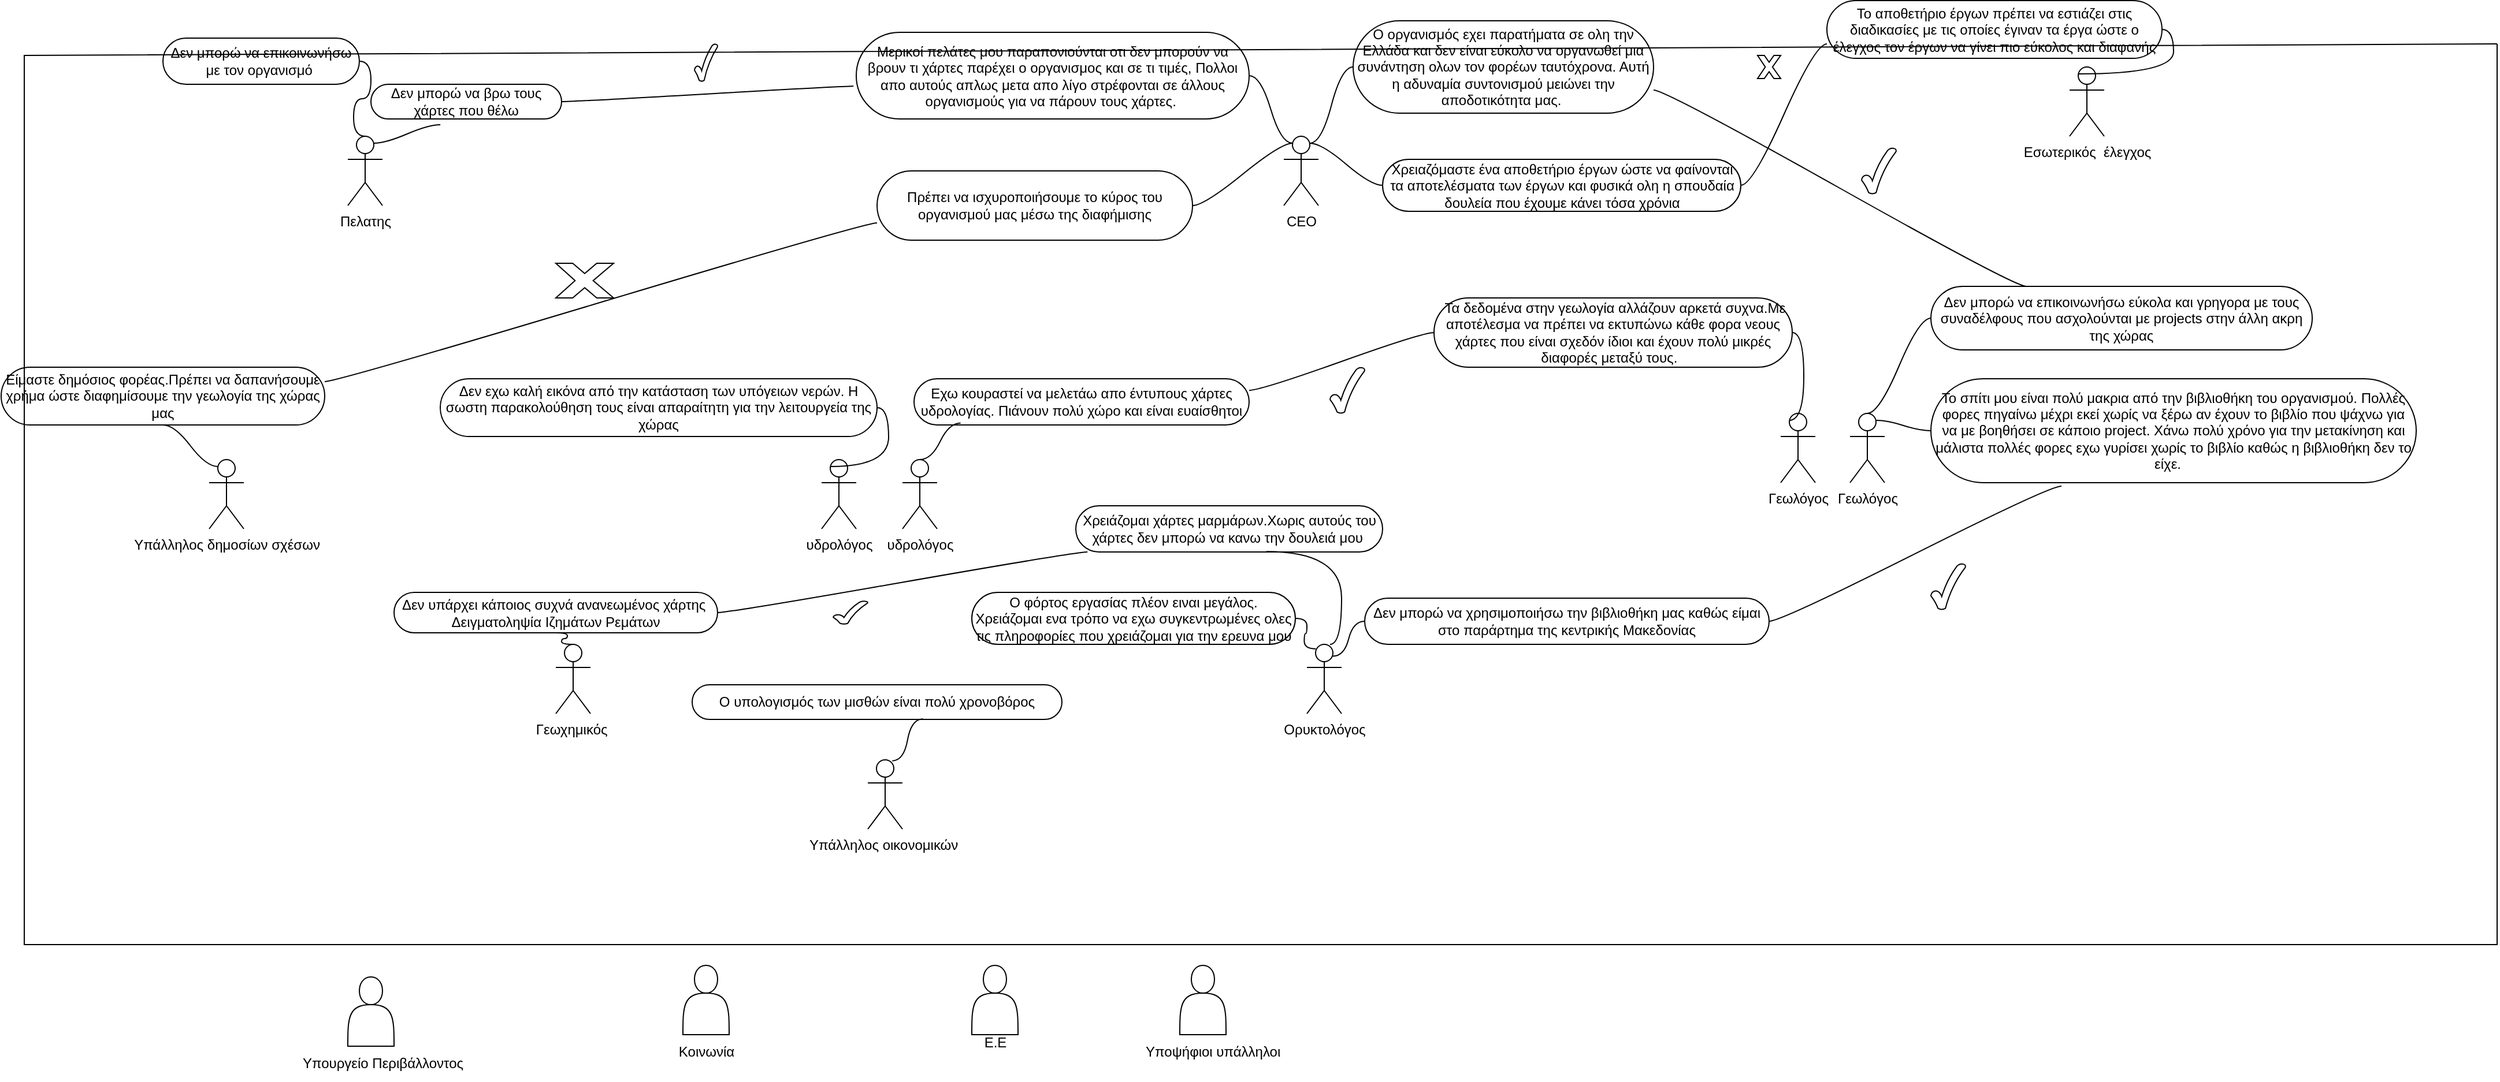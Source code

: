<mxfile version="21.1.7" type="github">
  <diagram name="Σελίδα-1" id="0HPzzRoCCEc05kX_OtVX">
    <mxGraphModel dx="3262" dy="756" grid="1" gridSize="10" guides="1" tooltips="1" connect="1" arrows="1" fold="1" page="1" pageScale="1" pageWidth="827" pageHeight="1169" math="0" shadow="0">
      <root>
        <mxCell id="0" />
        <mxCell id="1" parent="0" />
        <mxCell id="nEepf2eeYOMH0jUjjnY--1" value="CEO" style="shape=umlActor;verticalLabelPosition=bottom;verticalAlign=top;html=1;" parent="1" vertex="1">
          <mxGeometry x="120" y="140" width="30" height="60" as="geometry" />
        </mxCell>
        <mxCell id="nEepf2eeYOMH0jUjjnY--6" value="Ο οργανισμός εχει παρατήματα σε ολη την Ελλάδα και δεν είναι εύκολο να οργανωθεί μια συνάντηση ολων τον φορέων ταυτόχρονα. Αυτή η αδυναμία συντονισμού μειώνει την αποδοτικότητα μας.&amp;nbsp;" style="whiteSpace=wrap;html=1;rounded=1;arcSize=50;align=center;verticalAlign=middle;strokeWidth=1;autosize=1;spacing=4;treeFolding=1;treeMoving=1;newEdgeStyle={&quot;edgeStyle&quot;:&quot;entityRelationEdgeStyle&quot;,&quot;startArrow&quot;:&quot;none&quot;,&quot;endArrow&quot;:&quot;none&quot;,&quot;segment&quot;:10,&quot;curved&quot;:1,&quot;sourcePerimeterSpacing&quot;:0,&quot;targetPerimeterSpacing&quot;:0};" parent="1" vertex="1">
          <mxGeometry x="180" y="40" width="260" height="80" as="geometry" />
        </mxCell>
        <mxCell id="nEepf2eeYOMH0jUjjnY--7" value="" style="edgeStyle=entityRelationEdgeStyle;startArrow=none;endArrow=none;segment=10;curved=1;sourcePerimeterSpacing=0;targetPerimeterSpacing=0;rounded=0;exitX=0.75;exitY=0.1;exitDx=0;exitDy=0;exitPerimeter=0;" parent="1" source="nEepf2eeYOMH0jUjjnY--1" target="nEepf2eeYOMH0jUjjnY--6" edge="1">
          <mxGeometry relative="1" as="geometry">
            <mxPoint x="160" y="100" as="sourcePoint" />
          </mxGeometry>
        </mxCell>
        <mxCell id="nEepf2eeYOMH0jUjjnY--10" value="Μερικοί πελάτες μου παραπονιούνται οτι δεν μπορούν να βρουν τι χάρτες παρέχει ο οργανισμος και σε τι τιμές, Πoλλοι απο αυτούς απλως μετα απο λίγο στρέφονται σε άλλους οργανισμούς για να πάρουν τους χάρτες.&amp;nbsp;" style="whiteSpace=wrap;html=1;rounded=1;arcSize=50;align=center;verticalAlign=middle;strokeWidth=1;autosize=1;spacing=4;treeFolding=1;treeMoving=1;newEdgeStyle={&quot;edgeStyle&quot;:&quot;entityRelationEdgeStyle&quot;,&quot;startArrow&quot;:&quot;none&quot;,&quot;endArrow&quot;:&quot;none&quot;,&quot;segment&quot;:10,&quot;curved&quot;:1,&quot;sourcePerimeterSpacing&quot;:0,&quot;targetPerimeterSpacing&quot;:0};" parent="1" vertex="1">
          <mxGeometry x="-250" y="50" width="340" height="75" as="geometry" />
        </mxCell>
        <mxCell id="nEepf2eeYOMH0jUjjnY--11" value="" style="edgeStyle=entityRelationEdgeStyle;startArrow=none;endArrow=none;segment=10;curved=1;sourcePerimeterSpacing=0;targetPerimeterSpacing=0;rounded=0;exitX=0.25;exitY=0.1;exitDx=0;exitDy=0;exitPerimeter=0;" parent="1" source="nEepf2eeYOMH0jUjjnY--1" target="nEepf2eeYOMH0jUjjnY--10" edge="1">
          <mxGeometry relative="1" as="geometry">
            <mxPoint x="-70" y="132" as="sourcePoint" />
          </mxGeometry>
        </mxCell>
        <mxCell id="exnMLXb53j5eCIuaalZw-4" value="Γεωλόγος" style="shape=umlActor;verticalLabelPosition=bottom;verticalAlign=top;html=1;" parent="1" vertex="1">
          <mxGeometry x="610" y="380" width="30" height="60" as="geometry" />
        </mxCell>
        <mxCell id="exnMLXb53j5eCIuaalZw-7" value="Το σπίτι μου είναι πολύ μακρια από την βιβλιοθήκη του οργανισμού. Πολλές φορες πηγαίνω μέχρι εκεί χωρίς να ξέρω αν έχουν το βιβλίο που ψάχνω για να με βοηθήσει σε κάποιο project. Χάνω πολύ χρόνο για την μετακίνηση και μάλιστα πολλές φορες εχω γυρίσει χωρίς το βιβλίο καθώς η βιβλιοθήκη δεν το είχε.&amp;nbsp; &amp;nbsp;" style="whiteSpace=wrap;html=1;rounded=1;arcSize=50;align=center;verticalAlign=middle;strokeWidth=1;autosize=1;spacing=4;treeFolding=1;treeMoving=1;newEdgeStyle={&quot;edgeStyle&quot;:&quot;entityRelationEdgeStyle&quot;,&quot;startArrow&quot;:&quot;none&quot;,&quot;endArrow&quot;:&quot;none&quot;,&quot;segment&quot;:10,&quot;curved&quot;:1,&quot;sourcePerimeterSpacing&quot;:0,&quot;targetPerimeterSpacing&quot;:0};" parent="1" vertex="1">
          <mxGeometry x="680" y="350" width="420" height="90" as="geometry" />
        </mxCell>
        <mxCell id="exnMLXb53j5eCIuaalZw-8" value="" style="edgeStyle=entityRelationEdgeStyle;startArrow=none;endArrow=none;segment=10;curved=1;sourcePerimeterSpacing=0;targetPerimeterSpacing=0;rounded=0;exitX=0.75;exitY=0.1;exitDx=0;exitDy=0;exitPerimeter=0;" parent="1" source="exnMLXb53j5eCIuaalZw-4" target="exnMLXb53j5eCIuaalZw-7" edge="1">
          <mxGeometry relative="1" as="geometry">
            <mxPoint x="670" y="370" as="sourcePoint" />
          </mxGeometry>
        </mxCell>
        <mxCell id="exnMLXb53j5eCIuaalZw-10" value="Γεωλόγος" style="shape=umlActor;verticalLabelPosition=bottom;verticalAlign=top;html=1;" parent="1" vertex="1">
          <mxGeometry x="550" y="380" width="30" height="60" as="geometry" />
        </mxCell>
        <mxCell id="exnMLXb53j5eCIuaalZw-28" style="edgeStyle=entityRelationEdgeStyle;rounded=0;orthogonalLoop=1;jettySize=auto;html=1;startArrow=none;endArrow=none;segment=10;curved=1;sourcePerimeterSpacing=0;targetPerimeterSpacing=0;exitX=0.25;exitY=0;exitDx=0;exitDy=0;entryX=1;entryY=0.75;entryDx=0;entryDy=0;" parent="1" source="exnMLXb53j5eCIuaalZw-26" target="nEepf2eeYOMH0jUjjnY--6" edge="1">
          <mxGeometry relative="1" as="geometry" />
        </mxCell>
        <mxCell id="exnMLXb53j5eCIuaalZw-26" value="Δεν μπορώ να επικοινωνήσω εύκολα και γρηγορα με τους συναδέλφους που ασχολούνται με projects στην άλλη ακρη της χώρας" style="whiteSpace=wrap;html=1;rounded=1;arcSize=50;align=center;verticalAlign=middle;strokeWidth=1;autosize=1;spacing=4;treeFolding=1;treeMoving=1;newEdgeStyle={&quot;edgeStyle&quot;:&quot;entityRelationEdgeStyle&quot;,&quot;startArrow&quot;:&quot;none&quot;,&quot;endArrow&quot;:&quot;none&quot;,&quot;segment&quot;:10,&quot;curved&quot;:1,&quot;sourcePerimeterSpacing&quot;:0,&quot;targetPerimeterSpacing&quot;:0};" parent="1" vertex="1">
          <mxGeometry x="680" y="270" width="330" height="55" as="geometry" />
        </mxCell>
        <mxCell id="exnMLXb53j5eCIuaalZw-27" value="" style="edgeStyle=entityRelationEdgeStyle;startArrow=none;endArrow=none;segment=10;curved=1;sourcePerimeterSpacing=0;targetPerimeterSpacing=0;rounded=0;exitX=0.5;exitY=0;exitDx=0;exitDy=0;exitPerimeter=0;" parent="1" source="exnMLXb53j5eCIuaalZw-4" target="exnMLXb53j5eCIuaalZw-26" edge="1">
          <mxGeometry relative="1" as="geometry">
            <mxPoint x="650" y="310" as="sourcePoint" />
          </mxGeometry>
        </mxCell>
        <mxCell id="exnMLXb53j5eCIuaalZw-29" value="&amp;nbsp;Τα δεδομένα στην γεωλογία αλλάζουν αρκετά συχνα.Με αποτέλεσμα να πρέπει να εκτυπώνω κάθε φορα νεους χάρτες που είναι σχεδόν ίδιοι και έχουν πολύ μικρές διαφορές μεταξύ τους.&amp;nbsp;&amp;nbsp;" style="whiteSpace=wrap;html=1;rounded=1;arcSize=50;align=center;verticalAlign=middle;strokeWidth=1;autosize=1;spacing=4;treeFolding=1;treeMoving=1;newEdgeStyle={&quot;edgeStyle&quot;:&quot;entityRelationEdgeStyle&quot;,&quot;startArrow&quot;:&quot;none&quot;,&quot;endArrow&quot;:&quot;none&quot;,&quot;segment&quot;:10,&quot;curved&quot;:1,&quot;sourcePerimeterSpacing&quot;:0,&quot;targetPerimeterSpacing&quot;:0};" parent="1" vertex="1">
          <mxGeometry x="250" y="280" width="310" height="60" as="geometry" />
        </mxCell>
        <mxCell id="exnMLXb53j5eCIuaalZw-30" value="" style="edgeStyle=entityRelationEdgeStyle;startArrow=none;endArrow=none;segment=10;curved=1;sourcePerimeterSpacing=0;targetPerimeterSpacing=0;rounded=0;exitX=0.25;exitY=0.1;exitDx=0;exitDy=0;exitPerimeter=0;" parent="1" source="exnMLXb53j5eCIuaalZw-10" target="exnMLXb53j5eCIuaalZw-29" edge="1">
          <mxGeometry relative="1" as="geometry">
            <mxPoint x="350" y="394" as="sourcePoint" />
          </mxGeometry>
        </mxCell>
        <mxCell id="exnMLXb53j5eCIuaalZw-31" value="υδρολόγος" style="shape=umlActor;verticalLabelPosition=bottom;verticalAlign=top;html=1;" parent="1" vertex="1">
          <mxGeometry x="-280" y="420" width="30" height="60" as="geometry" />
        </mxCell>
        <mxCell id="exnMLXb53j5eCIuaalZw-32" value="υδρολόγος" style="shape=umlActor;verticalLabelPosition=bottom;verticalAlign=top;html=1;" parent="1" vertex="1">
          <mxGeometry x="-210" y="420" width="30" height="60" as="geometry" />
        </mxCell>
        <mxCell id="exnMLXb53j5eCIuaalZw-37" style="edgeStyle=entityRelationEdgeStyle;rounded=0;orthogonalLoop=1;jettySize=auto;html=1;startArrow=none;endArrow=none;segment=10;curved=1;sourcePerimeterSpacing=0;targetPerimeterSpacing=0;exitX=1;exitY=0.25;exitDx=0;exitDy=0;" parent="1" source="exnMLXb53j5eCIuaalZw-35" target="exnMLXb53j5eCIuaalZw-29" edge="1">
          <mxGeometry relative="1" as="geometry" />
        </mxCell>
        <mxCell id="exnMLXb53j5eCIuaalZw-35" value="Εχω κουραστεί να μελετάω απο έντυπους χάρτες υδρολογίας. Πιάνουν πολύ χώρο και είναι ευαίσθητοι" style="whiteSpace=wrap;html=1;rounded=1;arcSize=50;align=center;verticalAlign=middle;strokeWidth=1;autosize=1;spacing=4;treeFolding=1;treeMoving=1;newEdgeStyle={&quot;edgeStyle&quot;:&quot;entityRelationEdgeStyle&quot;,&quot;startArrow&quot;:&quot;none&quot;,&quot;endArrow&quot;:&quot;none&quot;,&quot;segment&quot;:10,&quot;curved&quot;:1,&quot;sourcePerimeterSpacing&quot;:0,&quot;targetPerimeterSpacing&quot;:0};" parent="1" vertex="1">
          <mxGeometry x="-200" y="350" width="290" height="40" as="geometry" />
        </mxCell>
        <mxCell id="exnMLXb53j5eCIuaalZw-36" value="" style="edgeStyle=entityRelationEdgeStyle;startArrow=none;endArrow=none;segment=10;curved=1;sourcePerimeterSpacing=0;targetPerimeterSpacing=0;rounded=0;exitX=0.5;exitY=0;exitDx=0;exitDy=0;exitPerimeter=0;entryX=0.139;entryY=0.96;entryDx=0;entryDy=0;entryPerimeter=0;" parent="1" source="exnMLXb53j5eCIuaalZw-32" target="exnMLXb53j5eCIuaalZw-35" edge="1">
          <mxGeometry relative="1" as="geometry">
            <mxPoint x="-170" y="408" as="sourcePoint" />
          </mxGeometry>
        </mxCell>
        <mxCell id="exnMLXb53j5eCIuaalZw-38" value="Δεν εχω καλή εικόνα από την κατάσταση των υπόγειων νερών. Η σωστη παρακολούθηση τους είναι απαραίτητη για την λειτουργεία της χώρας" style="whiteSpace=wrap;html=1;rounded=1;arcSize=50;align=center;verticalAlign=middle;strokeWidth=1;autosize=1;spacing=4;treeFolding=1;treeMoving=1;newEdgeStyle={&quot;edgeStyle&quot;:&quot;entityRelationEdgeStyle&quot;,&quot;startArrow&quot;:&quot;none&quot;,&quot;endArrow&quot;:&quot;none&quot;,&quot;segment&quot;:10,&quot;curved&quot;:1,&quot;sourcePerimeterSpacing&quot;:0,&quot;targetPerimeterSpacing&quot;:0};" parent="1" vertex="1">
          <mxGeometry x="-610" y="350" width="378" height="50" as="geometry" />
        </mxCell>
        <mxCell id="exnMLXb53j5eCIuaalZw-39" value="" style="edgeStyle=entityRelationEdgeStyle;startArrow=none;endArrow=none;segment=10;curved=1;sourcePerimeterSpacing=0;targetPerimeterSpacing=0;rounded=0;exitX=0.25;exitY=0.1;exitDx=0;exitDy=0;exitPerimeter=0;" parent="1" source="exnMLXb53j5eCIuaalZw-31" target="exnMLXb53j5eCIuaalZw-38" edge="1">
          <mxGeometry relative="1" as="geometry">
            <mxPoint x="-440" y="404" as="sourcePoint" />
          </mxGeometry>
        </mxCell>
        <mxCell id="exnMLXb53j5eCIuaalZw-40" value="" style="verticalLabelPosition=bottom;verticalAlign=top;html=1;shape=mxgraph.basic.tick" parent="1" vertex="1">
          <mxGeometry x="160" y="340" width="30" height="40" as="geometry" />
        </mxCell>
        <mxCell id="exnMLXb53j5eCIuaalZw-41" value="" style="verticalLabelPosition=bottom;verticalAlign=top;html=1;shape=mxgraph.basic.tick" parent="1" vertex="1">
          <mxGeometry x="620" y="150" width="30" height="40" as="geometry" />
        </mxCell>
        <mxCell id="exnMLXb53j5eCIuaalZw-42" value="Ορυκτολόγος" style="shape=umlActor;verticalLabelPosition=bottom;verticalAlign=top;html=1;" parent="1" vertex="1">
          <mxGeometry x="140" y="580" width="30" height="60" as="geometry" />
        </mxCell>
        <mxCell id="exnMLXb53j5eCIuaalZw-44" value="Ο φόρτος εργασίας πλέον ειναι μεγάλος. Χρειάζομαι ενα τρόπο να εχω συγκεντρωμένες ολες τις πληροφορίες που χρειάζομαι για την ερευνα μου" style="whiteSpace=wrap;html=1;rounded=1;arcSize=50;align=center;verticalAlign=middle;strokeWidth=1;autosize=1;spacing=4;treeFolding=1;treeMoving=1;newEdgeStyle={&quot;edgeStyle&quot;:&quot;entityRelationEdgeStyle&quot;,&quot;startArrow&quot;:&quot;none&quot;,&quot;endArrow&quot;:&quot;none&quot;,&quot;segment&quot;:10,&quot;curved&quot;:1,&quot;sourcePerimeterSpacing&quot;:0,&quot;targetPerimeterSpacing&quot;:0};" parent="1" vertex="1">
          <mxGeometry x="-150" y="535" width="280" height="45" as="geometry" />
        </mxCell>
        <mxCell id="exnMLXb53j5eCIuaalZw-45" value="" style="edgeStyle=entityRelationEdgeStyle;startArrow=none;endArrow=none;segment=10;curved=1;sourcePerimeterSpacing=0;targetPerimeterSpacing=0;rounded=0;exitX=0.257;exitY=0.064;exitDx=0;exitDy=0;exitPerimeter=0;" parent="1" source="exnMLXb53j5eCIuaalZw-42" target="exnMLXb53j5eCIuaalZw-44" edge="1">
          <mxGeometry relative="1" as="geometry">
            <mxPoint x="210" y="580" as="sourcePoint" />
          </mxGeometry>
        </mxCell>
        <mxCell id="exnMLXb53j5eCIuaalZw-48" style="edgeStyle=entityRelationEdgeStyle;rounded=0;orthogonalLoop=1;jettySize=auto;html=1;startArrow=none;endArrow=none;segment=10;curved=1;sourcePerimeterSpacing=0;targetPerimeterSpacing=0;exitX=1;exitY=0.5;exitDx=0;exitDy=0;entryX=0.269;entryY=1.033;entryDx=0;entryDy=0;entryPerimeter=0;" parent="1" source="exnMLXb53j5eCIuaalZw-46" target="exnMLXb53j5eCIuaalZw-7" edge="1">
          <mxGeometry relative="1" as="geometry" />
        </mxCell>
        <mxCell id="exnMLXb53j5eCIuaalZw-46" value="Δεν μπορώ να χρησιμοποιήσω την βιβλιοθήκη μας καθώς είμαι στο παράρτημα της κεντρικής Μακεδονίας" style="whiteSpace=wrap;html=1;rounded=1;arcSize=50;align=center;verticalAlign=middle;strokeWidth=1;autosize=1;spacing=4;treeFolding=1;treeMoving=1;newEdgeStyle={&quot;edgeStyle&quot;:&quot;entityRelationEdgeStyle&quot;,&quot;startArrow&quot;:&quot;none&quot;,&quot;endArrow&quot;:&quot;none&quot;,&quot;segment&quot;:10,&quot;curved&quot;:1,&quot;sourcePerimeterSpacing&quot;:0,&quot;targetPerimeterSpacing&quot;:0};" parent="1" vertex="1">
          <mxGeometry x="190" y="540" width="350" height="40" as="geometry" />
        </mxCell>
        <mxCell id="exnMLXb53j5eCIuaalZw-47" value="" style="edgeStyle=entityRelationEdgeStyle;startArrow=none;endArrow=none;segment=10;curved=1;sourcePerimeterSpacing=0;targetPerimeterSpacing=0;rounded=0;exitX=0.745;exitY=0.171;exitDx=0;exitDy=0;exitPerimeter=0;" parent="1" source="exnMLXb53j5eCIuaalZw-42" target="exnMLXb53j5eCIuaalZw-46" edge="1">
          <mxGeometry relative="1" as="geometry">
            <mxPoint x="200" y="590" as="sourcePoint" />
          </mxGeometry>
        </mxCell>
        <mxCell id="exnMLXb53j5eCIuaalZw-49" value="" style="verticalLabelPosition=bottom;verticalAlign=top;html=1;shape=mxgraph.basic.tick" parent="1" vertex="1">
          <mxGeometry x="680" y="510" width="30" height="40" as="geometry" />
        </mxCell>
        <mxCell id="exnMLXb53j5eCIuaalZw-50" value="Πελατης" style="shape=umlActor;verticalLabelPosition=bottom;verticalAlign=top;html=1;" parent="1" vertex="1">
          <mxGeometry x="-690" y="140" width="30" height="60" as="geometry" />
        </mxCell>
        <mxCell id="exnMLXb53j5eCIuaalZw-51" value="Δεν μπορώ να επικοινωνήσω με τον οργανισμό&amp;nbsp;" style="whiteSpace=wrap;html=1;rounded=1;arcSize=50;align=center;verticalAlign=middle;strokeWidth=1;autosize=1;spacing=4;treeFolding=1;treeMoving=1;newEdgeStyle={&quot;edgeStyle&quot;:&quot;entityRelationEdgeStyle&quot;,&quot;startArrow&quot;:&quot;none&quot;,&quot;endArrow&quot;:&quot;none&quot;,&quot;segment&quot;:10,&quot;curved&quot;:1,&quot;sourcePerimeterSpacing&quot;:0,&quot;targetPerimeterSpacing&quot;:0};" parent="1" vertex="1">
          <mxGeometry x="-850" y="55" width="170" height="40" as="geometry" />
        </mxCell>
        <mxCell id="exnMLXb53j5eCIuaalZw-52" value="" style="edgeStyle=entityRelationEdgeStyle;startArrow=none;endArrow=none;segment=10;curved=1;sourcePerimeterSpacing=0;targetPerimeterSpacing=0;rounded=0;exitX=0.5;exitY=0;exitDx=0;exitDy=0;exitPerimeter=0;" parent="1" source="exnMLXb53j5eCIuaalZw-50" target="exnMLXb53j5eCIuaalZw-51" edge="1">
          <mxGeometry relative="1" as="geometry">
            <mxPoint x="-670" y="120" as="sourcePoint" />
          </mxGeometry>
        </mxCell>
        <mxCell id="exnMLXb53j5eCIuaalZw-56" style="edgeStyle=entityRelationEdgeStyle;rounded=0;orthogonalLoop=1;jettySize=auto;html=1;startArrow=none;endArrow=none;segment=10;curved=1;sourcePerimeterSpacing=0;targetPerimeterSpacing=0;exitX=1;exitY=0.5;exitDx=0;exitDy=0;entryX=-0.007;entryY=0.622;entryDx=0;entryDy=0;entryPerimeter=0;" parent="1" source="exnMLXb53j5eCIuaalZw-53" target="nEepf2eeYOMH0jUjjnY--10" edge="1">
          <mxGeometry relative="1" as="geometry" />
        </mxCell>
        <mxCell id="exnMLXb53j5eCIuaalZw-53" value="Δεν μπορώ να βρω τους χάρτες που θέλω" style="whiteSpace=wrap;html=1;rounded=1;arcSize=50;align=center;verticalAlign=middle;strokeWidth=1;autosize=1;spacing=4;treeFolding=1;treeMoving=1;newEdgeStyle={&quot;edgeStyle&quot;:&quot;entityRelationEdgeStyle&quot;,&quot;startArrow&quot;:&quot;none&quot;,&quot;endArrow&quot;:&quot;none&quot;,&quot;segment&quot;:10,&quot;curved&quot;:1,&quot;sourcePerimeterSpacing&quot;:0,&quot;targetPerimeterSpacing&quot;:0};" parent="1" vertex="1">
          <mxGeometry x="-670" y="95" width="165" height="30" as="geometry" />
        </mxCell>
        <mxCell id="exnMLXb53j5eCIuaalZw-54" value="" style="edgeStyle=entityRelationEdgeStyle;startArrow=none;endArrow=none;segment=10;curved=1;sourcePerimeterSpacing=0;targetPerimeterSpacing=0;rounded=0;exitX=0.75;exitY=0.1;exitDx=0;exitDy=0;exitPerimeter=0;entryX=0.364;entryY=1.167;entryDx=0;entryDy=0;entryPerimeter=0;" parent="1" source="exnMLXb53j5eCIuaalZw-50" target="exnMLXb53j5eCIuaalZw-53" edge="1">
          <mxGeometry relative="1" as="geometry">
            <mxPoint x="-650" y="147" as="sourcePoint" />
          </mxGeometry>
        </mxCell>
        <mxCell id="exnMLXb53j5eCIuaalZw-58" value="Υπάλληλος δημοσίων σχέσων" style="shape=umlActor;verticalLabelPosition=bottom;verticalAlign=top;html=1;" parent="1" vertex="1">
          <mxGeometry x="-810" y="420" width="30" height="60" as="geometry" />
        </mxCell>
        <mxCell id="exnMLXb53j5eCIuaalZw-59" value="" style="verticalLabelPosition=bottom;verticalAlign=top;html=1;shape=mxgraph.basic.tick" parent="1" vertex="1">
          <mxGeometry x="-390" y="60" width="20" height="32.5" as="geometry" />
        </mxCell>
        <mxCell id="exnMLXb53j5eCIuaalZw-62" style="edgeStyle=entityRelationEdgeStyle;rounded=0;orthogonalLoop=1;jettySize=auto;html=1;startArrow=none;endArrow=none;segment=10;curved=1;sourcePerimeterSpacing=0;targetPerimeterSpacing=0;exitX=1;exitY=0.25;exitDx=0;exitDy=0;entryX=0;entryY=0.75;entryDx=0;entryDy=0;" parent="1" source="exnMLXb53j5eCIuaalZw-60" target="exnMLXb53j5eCIuaalZw-63" edge="1">
          <mxGeometry relative="1" as="geometry">
            <mxPoint x="-490" y="240" as="targetPoint" />
          </mxGeometry>
        </mxCell>
        <mxCell id="exnMLXb53j5eCIuaalZw-60" value="Είμαστε δημόσιος φορέας.Πρέπει να δαπανήσουμε χρήμα ώστε διαφημίσουμε την γεωλογία της χώρας μας" style="whiteSpace=wrap;html=1;rounded=1;arcSize=50;align=center;verticalAlign=middle;strokeWidth=1;autosize=1;spacing=4;treeFolding=1;treeMoving=1;newEdgeStyle={&quot;edgeStyle&quot;:&quot;entityRelationEdgeStyle&quot;,&quot;startArrow&quot;:&quot;none&quot;,&quot;endArrow&quot;:&quot;none&quot;,&quot;segment&quot;:10,&quot;curved&quot;:1,&quot;sourcePerimeterSpacing&quot;:0,&quot;targetPerimeterSpacing&quot;:0};" parent="1" vertex="1">
          <mxGeometry x="-990" y="340" width="280" height="50" as="geometry" />
        </mxCell>
        <mxCell id="exnMLXb53j5eCIuaalZw-61" value="" style="edgeStyle=entityRelationEdgeStyle;startArrow=none;endArrow=none;segment=10;curved=1;sourcePerimeterSpacing=0;targetPerimeterSpacing=0;rounded=0;exitX=0.25;exitY=0.1;exitDx=0;exitDy=0;exitPerimeter=0;entryX=0.5;entryY=1;entryDx=0;entryDy=0;" parent="1" source="exnMLXb53j5eCIuaalZw-58" target="exnMLXb53j5eCIuaalZw-60" edge="1">
          <mxGeometry relative="1" as="geometry">
            <mxPoint x="-850" y="387" as="sourcePoint" />
          </mxGeometry>
        </mxCell>
        <mxCell id="exnMLXb53j5eCIuaalZw-63" value="Πρέπει να ισχυροποιήσουμε το κύρος του οργανισμού μας μέσω της διαφήμισης" style="whiteSpace=wrap;html=1;rounded=1;arcSize=50;align=center;verticalAlign=middle;strokeWidth=1;autosize=1;spacing=4;treeFolding=1;treeMoving=1;newEdgeStyle={&quot;edgeStyle&quot;:&quot;entityRelationEdgeStyle&quot;,&quot;startArrow&quot;:&quot;none&quot;,&quot;endArrow&quot;:&quot;none&quot;,&quot;segment&quot;:10,&quot;curved&quot;:1,&quot;sourcePerimeterSpacing&quot;:0,&quot;targetPerimeterSpacing&quot;:0};" parent="1" vertex="1">
          <mxGeometry x="-232" y="170" width="273" height="60" as="geometry" />
        </mxCell>
        <mxCell id="exnMLXb53j5eCIuaalZw-64" value="" style="edgeStyle=entityRelationEdgeStyle;startArrow=none;endArrow=none;segment=10;curved=1;sourcePerimeterSpacing=0;targetPerimeterSpacing=0;rounded=0;exitX=0.25;exitY=0.1;exitDx=0;exitDy=0;exitPerimeter=0;" parent="1" source="nEepf2eeYOMH0jUjjnY--1" target="exnMLXb53j5eCIuaalZw-63" edge="1">
          <mxGeometry relative="1" as="geometry">
            <mxPoint x="-190" y="220" as="sourcePoint" />
          </mxGeometry>
        </mxCell>
        <mxCell id="exnMLXb53j5eCIuaalZw-65" value="" style="verticalLabelPosition=bottom;verticalAlign=top;html=1;shape=mxgraph.basic.x" parent="1" vertex="1">
          <mxGeometry x="-510" y="250" width="50" height="30" as="geometry" />
        </mxCell>
        <mxCell id="exnMLXb53j5eCIuaalZw-66" value="Χρειάζομαι χάρτες μαρμάρων.Χωρις αυτούς του χάρτες δεν μπορώ να κανω την δουλειά μου&amp;nbsp;" style="whiteSpace=wrap;html=1;rounded=1;arcSize=50;align=center;verticalAlign=middle;strokeWidth=1;autosize=1;spacing=4;treeFolding=1;treeMoving=1;newEdgeStyle={&quot;edgeStyle&quot;:&quot;entityRelationEdgeStyle&quot;,&quot;startArrow&quot;:&quot;none&quot;,&quot;endArrow&quot;:&quot;none&quot;,&quot;segment&quot;:10,&quot;curved&quot;:1,&quot;sourcePerimeterSpacing&quot;:0,&quot;targetPerimeterSpacing&quot;:0};" parent="1" vertex="1">
          <mxGeometry x="-60" y="460" width="265.5" height="40" as="geometry" />
        </mxCell>
        <mxCell id="exnMLXb53j5eCIuaalZw-67" value="" style="edgeStyle=entityRelationEdgeStyle;startArrow=none;endArrow=none;segment=10;curved=1;sourcePerimeterSpacing=0;targetPerimeterSpacing=0;rounded=0;entryX=0.621;entryY=0.992;entryDx=0;entryDy=0;entryPerimeter=0;" parent="1" target="exnMLXb53j5eCIuaalZw-66" edge="1">
          <mxGeometry relative="1" as="geometry">
            <mxPoint x="160" y="580" as="sourcePoint" />
            <mxPoint x="170" y="510" as="targetPoint" />
          </mxGeometry>
        </mxCell>
        <mxCell id="exnMLXb53j5eCIuaalZw-68" value="Γεωχημικός&amp;nbsp;" style="shape=umlActor;verticalLabelPosition=bottom;verticalAlign=top;html=1;outlineConnect=0;" parent="1" vertex="1">
          <mxGeometry x="-510" y="580" width="30" height="60" as="geometry" />
        </mxCell>
        <mxCell id="kxK5nSEk0n1D5yzxA_6w-1" style="edgeStyle=entityRelationEdgeStyle;rounded=0;orthogonalLoop=1;jettySize=auto;html=1;startArrow=none;endArrow=none;segment=10;curved=1;sourcePerimeterSpacing=0;targetPerimeterSpacing=0;exitX=1;exitY=0.5;exitDx=0;exitDy=0;entryX=0.038;entryY=1;entryDx=0;entryDy=0;entryPerimeter=0;" edge="1" parent="1" source="exnMLXb53j5eCIuaalZw-69" target="exnMLXb53j5eCIuaalZw-66">
          <mxGeometry relative="1" as="geometry" />
        </mxCell>
        <mxCell id="exnMLXb53j5eCIuaalZw-69" value="Δεν υπάρχει κάποιος συχνά ανανεωμένος χάρτης&amp;nbsp; Δειγματοληψία Ιζημάτων Ρεμάτων" style="whiteSpace=wrap;html=1;rounded=1;arcSize=50;align=center;verticalAlign=middle;strokeWidth=1;autosize=1;spacing=4;treeFolding=1;treeMoving=1;newEdgeStyle={&quot;edgeStyle&quot;:&quot;entityRelationEdgeStyle&quot;,&quot;startArrow&quot;:&quot;none&quot;,&quot;endArrow&quot;:&quot;none&quot;,&quot;segment&quot;:10,&quot;curved&quot;:1,&quot;sourcePerimeterSpacing&quot;:0,&quot;targetPerimeterSpacing&quot;:0};" parent="1" vertex="1">
          <mxGeometry x="-650" y="535" width="280" height="35" as="geometry" />
        </mxCell>
        <mxCell id="exnMLXb53j5eCIuaalZw-70" value="" style="edgeStyle=entityRelationEdgeStyle;startArrow=none;endArrow=none;segment=10;curved=1;sourcePerimeterSpacing=0;targetPerimeterSpacing=0;rounded=0;exitX=0.5;exitY=0;exitDx=0;exitDy=0;exitPerimeter=0;entryX=0.5;entryY=1;entryDx=0;entryDy=0;" parent="1" source="exnMLXb53j5eCIuaalZw-68" target="exnMLXb53j5eCIuaalZw-69" edge="1">
          <mxGeometry relative="1" as="geometry">
            <mxPoint x="-490" y="540" as="sourcePoint" />
          </mxGeometry>
        </mxCell>
        <mxCell id="exnMLXb53j5eCIuaalZw-71" value="Χρειαζόμαστε ένα αποθετήριο έργων ώστε να φαίνονται τα αποτελέσματα των έργων και φυσικά ολη η σπουδαία δουλεία που έχουμε κάνει τόσα χρόνια" style="whiteSpace=wrap;html=1;rounded=1;arcSize=50;align=center;verticalAlign=middle;strokeWidth=1;autosize=1;spacing=4;treeFolding=1;treeMoving=1;newEdgeStyle={&quot;edgeStyle&quot;:&quot;entityRelationEdgeStyle&quot;,&quot;startArrow&quot;:&quot;none&quot;,&quot;endArrow&quot;:&quot;none&quot;,&quot;segment&quot;:10,&quot;curved&quot;:1,&quot;sourcePerimeterSpacing&quot;:0,&quot;targetPerimeterSpacing&quot;:0};" parent="1" vertex="1">
          <mxGeometry x="205.5" y="160" width="310" height="45" as="geometry" />
        </mxCell>
        <mxCell id="exnMLXb53j5eCIuaalZw-72" value="" style="edgeStyle=entityRelationEdgeStyle;startArrow=none;endArrow=none;segment=10;curved=1;sourcePerimeterSpacing=0;targetPerimeterSpacing=0;rounded=0;exitX=0.75;exitY=0.1;exitDx=0;exitDy=0;exitPerimeter=0;" parent="1" source="nEepf2eeYOMH0jUjjnY--1" target="exnMLXb53j5eCIuaalZw-71" edge="1">
          <mxGeometry relative="1" as="geometry">
            <mxPoint x="220" y="210" as="sourcePoint" />
          </mxGeometry>
        </mxCell>
        <mxCell id="exnMLXb53j5eCIuaalZw-73" value="Εσωτερικός&amp;nbsp; έλεγχος" style="shape=umlActor;verticalLabelPosition=bottom;verticalAlign=top;html=1;" parent="1" vertex="1">
          <mxGeometry x="800" y="80" width="30" height="60" as="geometry" />
        </mxCell>
        <mxCell id="exnMLXb53j5eCIuaalZw-78" style="edgeStyle=entityRelationEdgeStyle;rounded=0;orthogonalLoop=1;jettySize=auto;html=1;startArrow=none;endArrow=none;segment=10;curved=1;sourcePerimeterSpacing=0;targetPerimeterSpacing=0;exitX=0;exitY=0.75;exitDx=0;exitDy=0;entryX=1;entryY=0.5;entryDx=0;entryDy=0;" parent="1" source="exnMLXb53j5eCIuaalZw-76" target="exnMLXb53j5eCIuaalZw-71" edge="1">
          <mxGeometry relative="1" as="geometry" />
        </mxCell>
        <mxCell id="exnMLXb53j5eCIuaalZw-76" value="Το αποθετήριο έργων πρέπει να εστιάζει στις διαδικασίες με τις οποίες έγιναν τα έργα ώστε ο έλεγχος τον έργων να γίνει πιο εύκολος και διαφανής" style="whiteSpace=wrap;html=1;rounded=1;arcSize=50;align=center;verticalAlign=middle;strokeWidth=1;autosize=1;spacing=4;treeFolding=1;treeMoving=1;newEdgeStyle={&quot;edgeStyle&quot;:&quot;entityRelationEdgeStyle&quot;,&quot;startArrow&quot;:&quot;none&quot;,&quot;endArrow&quot;:&quot;none&quot;,&quot;segment&quot;:10,&quot;curved&quot;:1,&quot;sourcePerimeterSpacing&quot;:0,&quot;targetPerimeterSpacing&quot;:0};" parent="1" vertex="1">
          <mxGeometry x="590" y="22.5" width="290" height="50" as="geometry" />
        </mxCell>
        <mxCell id="exnMLXb53j5eCIuaalZw-77" value="" style="edgeStyle=entityRelationEdgeStyle;startArrow=none;endArrow=none;segment=10;curved=1;sourcePerimeterSpacing=0;targetPerimeterSpacing=0;rounded=0;exitX=0.25;exitY=0.1;exitDx=0;exitDy=0;exitPerimeter=0;" parent="1" source="exnMLXb53j5eCIuaalZw-73" target="exnMLXb53j5eCIuaalZw-76" edge="1">
          <mxGeometry relative="1" as="geometry">
            <mxPoint x="630" y="65" as="sourcePoint" />
          </mxGeometry>
        </mxCell>
        <mxCell id="exnMLXb53j5eCIuaalZw-79" value="" style="verticalLabelPosition=bottom;verticalAlign=top;html=1;shape=mxgraph.basic.x" parent="1" vertex="1">
          <mxGeometry x="530" y="70" width="20" height="20" as="geometry" />
        </mxCell>
        <mxCell id="exnMLXb53j5eCIuaalZw-82" value="Υπάλληλος οικονομικών&amp;nbsp;" style="shape=umlActor;verticalLabelPosition=bottom;verticalAlign=top;html=1;" parent="1" vertex="1">
          <mxGeometry x="-240" y="680" width="30" height="60" as="geometry" />
        </mxCell>
        <mxCell id="exnMLXb53j5eCIuaalZw-83" value="Ο υπολογισμός των μισθών είναι πολύ χρονοβόρος" style="whiteSpace=wrap;html=1;rounded=1;arcSize=50;align=center;verticalAlign=middle;strokeWidth=1;autosize=1;spacing=4;treeFolding=1;treeMoving=1;newEdgeStyle={&quot;edgeStyle&quot;:&quot;entityRelationEdgeStyle&quot;,&quot;startArrow&quot;:&quot;none&quot;,&quot;endArrow&quot;:&quot;none&quot;,&quot;segment&quot;:10,&quot;curved&quot;:1,&quot;sourcePerimeterSpacing&quot;:0,&quot;targetPerimeterSpacing&quot;:0};" parent="1" vertex="1">
          <mxGeometry x="-392" y="615" width="320" height="30" as="geometry" />
        </mxCell>
        <mxCell id="exnMLXb53j5eCIuaalZw-84" value="" style="edgeStyle=entityRelationEdgeStyle;startArrow=none;endArrow=none;segment=10;curved=1;sourcePerimeterSpacing=0;targetPerimeterSpacing=0;rounded=0;exitX=0.705;exitY=0.014;exitDx=0;exitDy=0;exitPerimeter=0;entryX=0.624;entryY=0.986;entryDx=0;entryDy=0;entryPerimeter=0;" parent="1" source="exnMLXb53j5eCIuaalZw-82" target="exnMLXb53j5eCIuaalZw-83" edge="1">
          <mxGeometry relative="1" as="geometry">
            <mxPoint x="-300" y="650" as="sourcePoint" />
          </mxGeometry>
        </mxCell>
        <mxCell id="iqQoqbMSLfHXyyBvVz2h-1" value="" style="endArrow=none;html=1;rounded=0;" parent="1" edge="1">
          <mxGeometry width="50" height="50" relative="1" as="geometry">
            <mxPoint x="1170" y="60" as="sourcePoint" />
            <mxPoint x="1170" y="60" as="targetPoint" />
            <Array as="points">
              <mxPoint x="1170" y="840" />
              <mxPoint x="-970" y="840" />
              <mxPoint x="-970" y="70" />
            </Array>
          </mxGeometry>
        </mxCell>
        <mxCell id="iqQoqbMSLfHXyyBvVz2h-2" value="" style="shape=actor;whiteSpace=wrap;html=1;" parent="1" vertex="1">
          <mxGeometry x="-690" y="868" width="40" height="60" as="geometry" />
        </mxCell>
        <mxCell id="iqQoqbMSLfHXyyBvVz2h-3" value="Υπουργείο Περιβάλλοντος" style="text;html=1;align=center;verticalAlign=middle;resizable=0;points=[];autosize=1;strokeColor=none;fillColor=none;" parent="1" vertex="1">
          <mxGeometry x="-740" y="928" width="160" height="30" as="geometry" />
        </mxCell>
        <mxCell id="iqQoqbMSLfHXyyBvVz2h-4" value="" style="shape=actor;whiteSpace=wrap;html=1;" parent="1" vertex="1">
          <mxGeometry x="-400" y="858" width="40" height="60" as="geometry" />
        </mxCell>
        <mxCell id="iqQoqbMSLfHXyyBvVz2h-5" value="Κοινωνία" style="text;html=1;align=center;verticalAlign=middle;resizable=0;points=[];autosize=1;strokeColor=none;fillColor=none;" parent="1" vertex="1">
          <mxGeometry x="-415" y="918" width="70" height="30" as="geometry" />
        </mxCell>
        <mxCell id="iqQoqbMSLfHXyyBvVz2h-6" value="" style="shape=actor;whiteSpace=wrap;html=1;" parent="1" vertex="1">
          <mxGeometry x="-150" y="858" width="40" height="60" as="geometry" />
        </mxCell>
        <mxCell id="iqQoqbMSLfHXyyBvVz2h-7" value="Ε.Ε" style="text;html=1;align=center;verticalAlign=middle;resizable=0;points=[];autosize=1;strokeColor=none;fillColor=none;" parent="1" vertex="1">
          <mxGeometry x="-150" y="910" width="40" height="30" as="geometry" />
        </mxCell>
        <mxCell id="iqQoqbMSLfHXyyBvVz2h-9" style="edgeStyle=orthogonalEdgeStyle;rounded=0;orthogonalLoop=1;jettySize=auto;html=1;exitX=0.5;exitY=1;exitDx=0;exitDy=0;" parent="1" source="iqQoqbMSLfHXyyBvVz2h-8" edge="1">
          <mxGeometry relative="1" as="geometry">
            <mxPoint x="40" y="890" as="targetPoint" />
          </mxGeometry>
        </mxCell>
        <mxCell id="iqQoqbMSLfHXyyBvVz2h-8" value="" style="shape=actor;whiteSpace=wrap;html=1;" parent="1" vertex="1">
          <mxGeometry x="30" y="858" width="40" height="60" as="geometry" />
        </mxCell>
        <mxCell id="iqQoqbMSLfHXyyBvVz2h-10" value="Υποψήφιοι υπάλληλοι&amp;nbsp;" style="text;html=1;align=center;verticalAlign=middle;resizable=0;points=[];autosize=1;strokeColor=none;fillColor=none;" parent="1" vertex="1">
          <mxGeometry x="-10" y="918" width="140" height="30" as="geometry" />
        </mxCell>
        <mxCell id="kxK5nSEk0n1D5yzxA_6w-2" value="" style="verticalLabelPosition=bottom;verticalAlign=top;html=1;shape=mxgraph.basic.tick" vertex="1" parent="1">
          <mxGeometry x="-270" y="542.5" width="30" height="20" as="geometry" />
        </mxCell>
      </root>
    </mxGraphModel>
  </diagram>
</mxfile>
